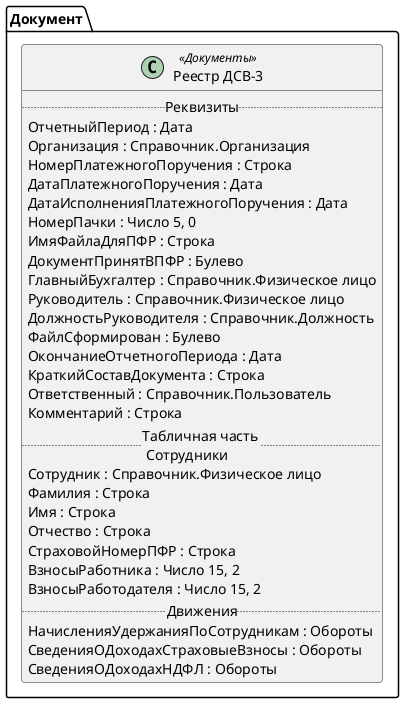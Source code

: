 ﻿@startuml РеестрДСВ_3
'!include templates.wsd
'..\include templates.wsd
class Документ.РеестрДСВ_3 as "Реестр ДСВ-3" <<Документы>>
{
..Реквизиты..
ОтчетныйПериод : Дата
Организация : Справочник.Организация
НомерПлатежногоПоручения : Строка
ДатаПлатежногоПоручения : Дата
ДатаИсполненияПлатежногоПоручения : Дата
НомерПачки : Число 5, 0
ИмяФайлаДляПФР : Строка
ДокументПринятВПФР : Булево
ГлавныйБухгалтер : Справочник.Физическое лицо
Руководитель : Справочник.Физическое лицо
ДолжностьРуководителя : Справочник.Должность
ФайлСформирован : Булево
ОкончаниеОтчетногоПериода : Дата
КраткийСоставДокумента : Строка
Ответственный : Справочник.Пользователь
Комментарий : Строка
..Табличная часть \n Сотрудники..
Сотрудник : Справочник.Физическое лицо
Фамилия : Строка
Имя : Строка
Отчество : Строка
СтраховойНомерПФР : Строка
ВзносыРаботника : Число 15, 2
ВзносыРаботодателя : Число 15, 2
..Движения..
НачисленияУдержанияПоСотрудникам : Обороты
СведенияОДоходахСтраховыеВзносы : Обороты
СведенияОДоходахНДФЛ : Обороты
}
@enduml
